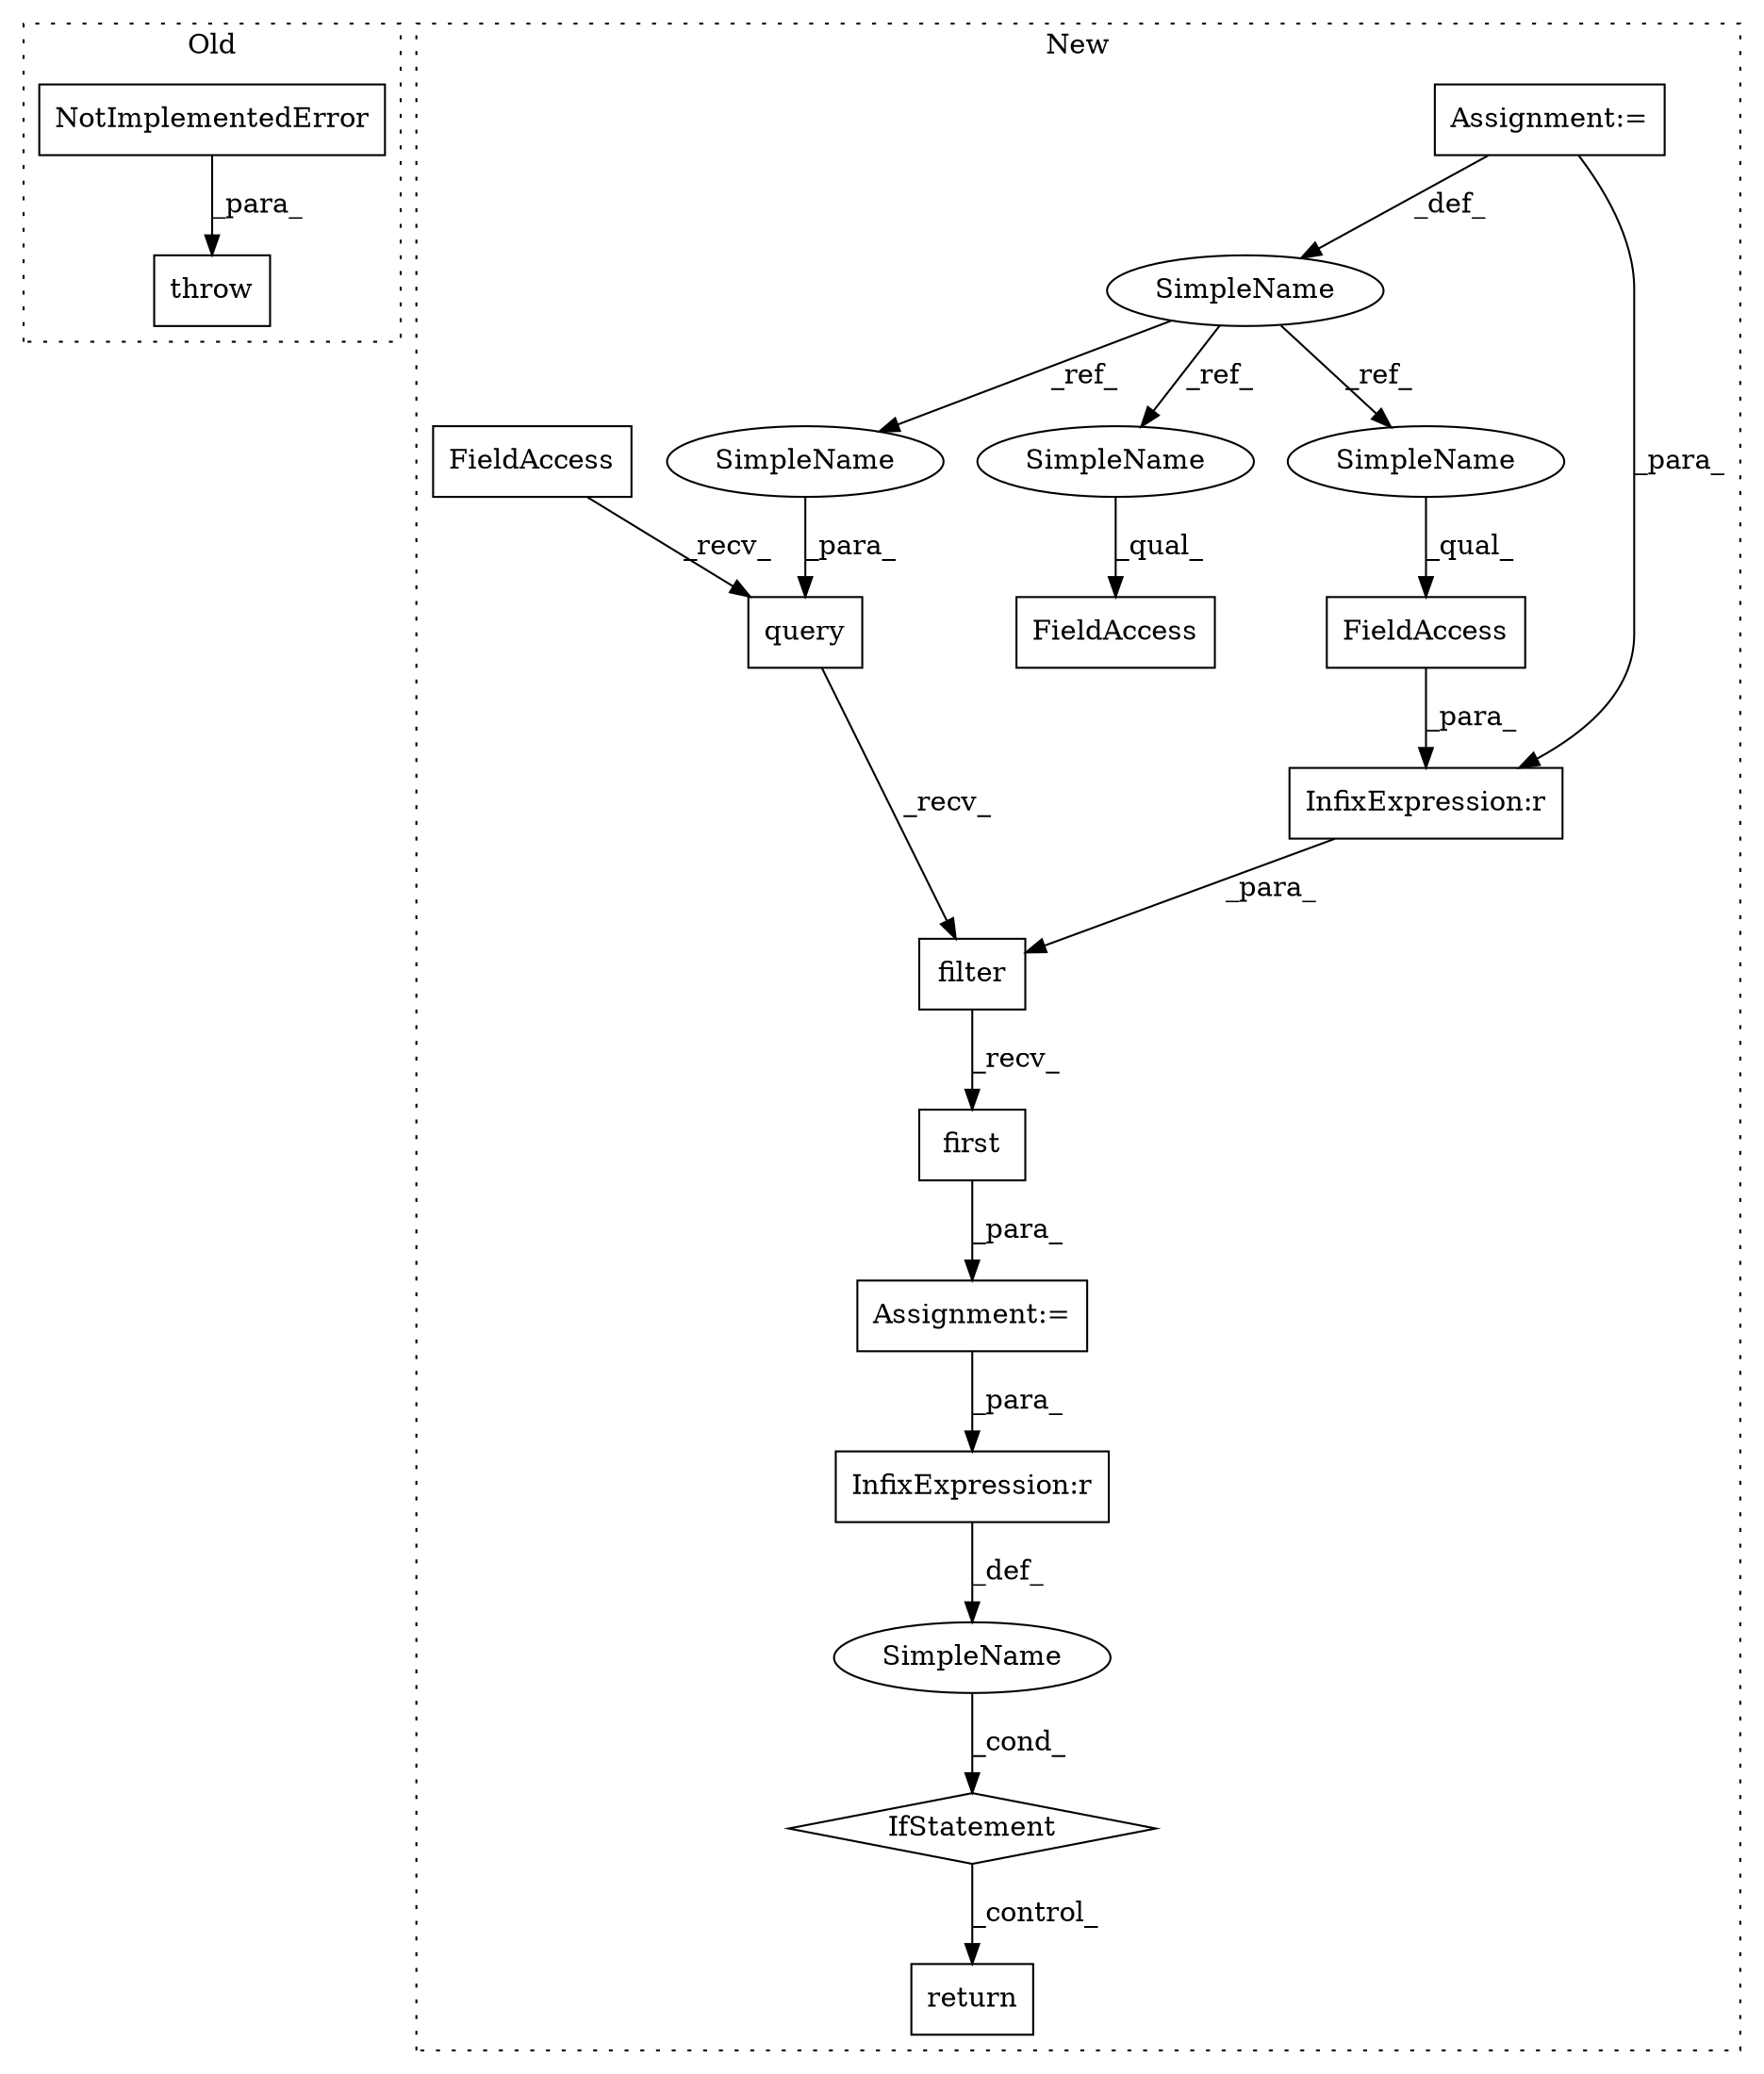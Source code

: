 digraph G {
subgraph cluster0 {
1 [label="NotImplementedError" a="32" s="8402" l="21" shape="box"];
3 [label="throw" a="53" s="8396" l="6" shape="box"];
label = "Old";
style="dotted";
}
subgraph cluster1 {
2 [label="filter" a="32" s="11019,11047" l="7,1" shape="box"];
4 [label="query" a="32" s="11006,11017" l="6,1" shape="box"];
5 [label="SimpleName" a="42" s="10977" l="5" shape="ellipse"];
6 [label="FieldAccess" a="22" s="11220" l="10" shape="box"];
7 [label="FieldAccess" a="22" s="11026" l="10" shape="box"];
8 [label="Assignment:=" a="7" s="10977" l="5" shape="box"];
9 [label="FieldAccess" a="22" s="10993" l="12" shape="box"];
10 [label="InfixExpression:r" a="27" s="11070" l="4" shape="box"];
11 [label="IfStatement" a="25" s="11062,11078" l="4,2" shape="diamond"];
12 [label="SimpleName" a="42" s="" l="" shape="ellipse"];
13 [label="return" a="41" s="11282" l="7" shape="box"];
14 [label="InfixExpression:r" a="27" s="11036" l="4" shape="box"];
15 [label="Assignment:=" a="7" s="10992" l="1" shape="box"];
16 [label="first" a="32" s="11049" l="7" shape="box"];
17 [label="SimpleName" a="42" s="11012" l="5" shape="ellipse"];
18 [label="SimpleName" a="42" s="11220" l="5" shape="ellipse"];
19 [label="SimpleName" a="42" s="11026" l="5" shape="ellipse"];
label = "New";
style="dotted";
}
1 -> 3 [label="_para_"];
2 -> 16 [label="_recv_"];
4 -> 2 [label="_recv_"];
5 -> 17 [label="_ref_"];
5 -> 18 [label="_ref_"];
5 -> 19 [label="_ref_"];
7 -> 14 [label="_para_"];
8 -> 14 [label="_para_"];
8 -> 5 [label="_def_"];
9 -> 4 [label="_recv_"];
10 -> 12 [label="_def_"];
11 -> 13 [label="_control_"];
12 -> 11 [label="_cond_"];
14 -> 2 [label="_para_"];
15 -> 10 [label="_para_"];
16 -> 15 [label="_para_"];
17 -> 4 [label="_para_"];
18 -> 6 [label="_qual_"];
19 -> 7 [label="_qual_"];
}